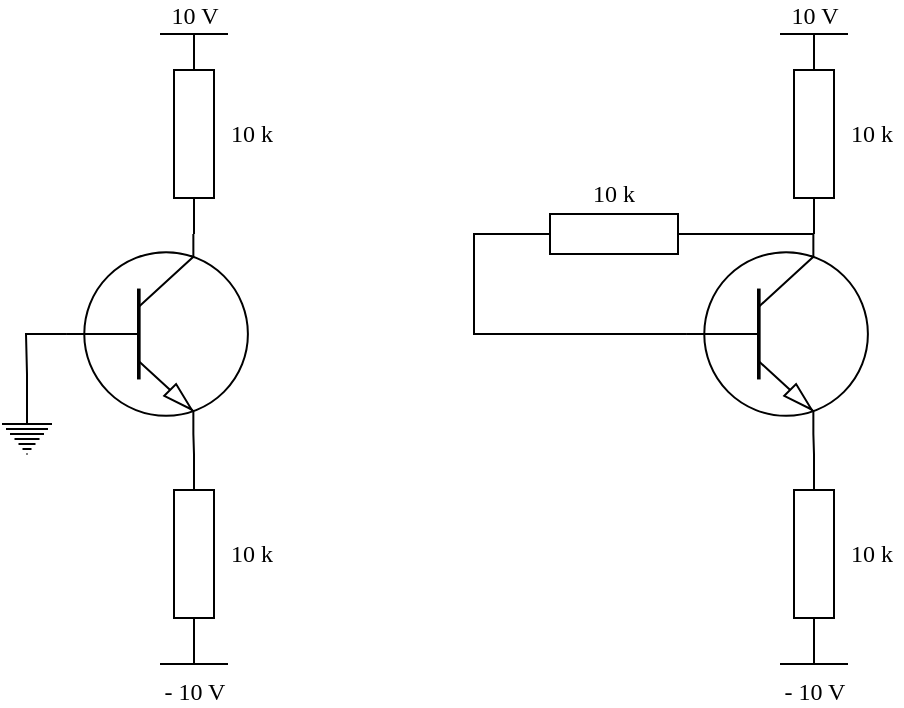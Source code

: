 <mxfile version="21.2.1" type="device">
  <diagram name="Page-1" id="k3AAxL-pJGwfL85Ems1u">
    <mxGraphModel dx="1434" dy="844" grid="1" gridSize="10" guides="1" tooltips="1" connect="1" arrows="1" fold="1" page="1" pageScale="1" pageWidth="827" pageHeight="1169" math="0" shadow="0">
      <root>
        <mxCell id="0" />
        <mxCell id="1" parent="0" />
        <mxCell id="7qwyxcEEqQUu9YqwD5qP-1" value="" style="verticalLabelPosition=bottom;shadow=0;dashed=0;align=center;html=1;verticalAlign=top;shape=mxgraph.electrical.transistors.npn_transistor_1;" parent="1" vertex="1">
          <mxGeometry x="300" y="370" width="95" height="100" as="geometry" />
        </mxCell>
        <mxCell id="7qwyxcEEqQUu9YqwD5qP-3" style="edgeStyle=orthogonalEdgeStyle;rounded=0;orthogonalLoop=1;jettySize=auto;html=1;exitX=1;exitY=0.5;exitDx=0;exitDy=0;exitPerimeter=0;entryX=0.7;entryY=0;entryDx=0;entryDy=0;entryPerimeter=0;endArrow=none;endFill=0;" parent="1" source="7qwyxcEEqQUu9YqwD5qP-2" target="7qwyxcEEqQUu9YqwD5qP-1" edge="1">
          <mxGeometry relative="1" as="geometry" />
        </mxCell>
        <mxCell id="7qwyxcEEqQUu9YqwD5qP-2" value="" style="pointerEvents=1;verticalLabelPosition=bottom;shadow=0;dashed=0;align=center;html=1;verticalAlign=top;shape=mxgraph.electrical.resistors.resistor_1;rotation=90;" parent="1" vertex="1">
          <mxGeometry x="316" y="310" width="100" height="20" as="geometry" />
        </mxCell>
        <mxCell id="7qwyxcEEqQUu9YqwD5qP-5" style="edgeStyle=orthogonalEdgeStyle;rounded=0;orthogonalLoop=1;jettySize=auto;html=1;exitX=0;exitY=0.5;exitDx=0;exitDy=0;exitPerimeter=0;entryX=0.7;entryY=1;entryDx=0;entryDy=0;entryPerimeter=0;endArrow=none;endFill=0;" parent="1" source="7qwyxcEEqQUu9YqwD5qP-4" target="7qwyxcEEqQUu9YqwD5qP-1" edge="1">
          <mxGeometry relative="1" as="geometry" />
        </mxCell>
        <mxCell id="7qwyxcEEqQUu9YqwD5qP-4" value="" style="pointerEvents=1;verticalLabelPosition=bottom;shadow=0;dashed=0;align=center;html=1;verticalAlign=top;shape=mxgraph.electrical.resistors.resistor_1;rotation=90;" parent="1" vertex="1">
          <mxGeometry x="316" y="520" width="100" height="20" as="geometry" />
        </mxCell>
        <mxCell id="7qwyxcEEqQUu9YqwD5qP-6" value="10 V" style="verticalLabelPosition=top;verticalAlign=bottom;shape=mxgraph.electrical.signal_sources.vdd;shadow=0;dashed=0;align=center;strokeWidth=1;fontSize=12;html=1;flipV=1;fontFamily=Charter;" parent="1" vertex="1">
          <mxGeometry x="349" y="270" width="34" height="10" as="geometry" />
        </mxCell>
        <mxCell id="7qwyxcEEqQUu9YqwD5qP-8" value="- 10 V" style="pointerEvents=1;verticalLabelPosition=bottom;shadow=0;dashed=0;align=center;html=1;verticalAlign=top;shape=mxgraph.electrical.signal_sources.vss2;fontSize=12;flipV=1;fontFamily=Charter;" parent="1" vertex="1">
          <mxGeometry x="349" y="575" width="34" height="10" as="geometry" />
        </mxCell>
        <mxCell id="7qwyxcEEqQUu9YqwD5qP-11" style="edgeStyle=orthogonalEdgeStyle;rounded=0;orthogonalLoop=1;jettySize=auto;html=1;exitX=0.5;exitY=0;exitDx=0;exitDy=0;exitPerimeter=0;entryX=0;entryY=0.5;entryDx=0;entryDy=0;entryPerimeter=0;fontFamily=Charter;endArrow=none;endFill=0;" parent="1" source="7qwyxcEEqQUu9YqwD5qP-10" target="7qwyxcEEqQUu9YqwD5qP-1" edge="1">
          <mxGeometry relative="1" as="geometry" />
        </mxCell>
        <mxCell id="7qwyxcEEqQUu9YqwD5qP-10" value="" style="pointerEvents=1;verticalLabelPosition=bottom;shadow=0;dashed=0;align=center;html=1;verticalAlign=top;shape=mxgraph.electrical.signal_sources.protective_earth;fontFamily=Charter;" parent="1" vertex="1">
          <mxGeometry x="270" y="460" width="25" height="20" as="geometry" />
        </mxCell>
        <mxCell id="7qwyxcEEqQUu9YqwD5qP-12" value="10 k" style="text;html=1;strokeColor=none;fillColor=none;align=center;verticalAlign=middle;whiteSpace=wrap;rounded=0;fontFamily=Charter;" parent="1" vertex="1">
          <mxGeometry x="380" y="310" width="30" height="20" as="geometry" />
        </mxCell>
        <mxCell id="7qwyxcEEqQUu9YqwD5qP-13" value="10 k" style="text;html=1;strokeColor=none;fillColor=none;align=center;verticalAlign=middle;whiteSpace=wrap;rounded=0;fontFamily=Charter;" parent="1" vertex="1">
          <mxGeometry x="380" y="520" width="30" height="20" as="geometry" />
        </mxCell>
        <mxCell id="7qwyxcEEqQUu9YqwD5qP-14" value="" style="verticalLabelPosition=bottom;shadow=0;dashed=0;align=center;html=1;verticalAlign=top;shape=mxgraph.electrical.transistors.npn_transistor_1;" parent="1" vertex="1">
          <mxGeometry x="610" y="370" width="95" height="100" as="geometry" />
        </mxCell>
        <mxCell id="7qwyxcEEqQUu9YqwD5qP-15" style="edgeStyle=orthogonalEdgeStyle;rounded=0;orthogonalLoop=1;jettySize=auto;html=1;exitX=1;exitY=0.5;exitDx=0;exitDy=0;exitPerimeter=0;entryX=0.7;entryY=0;entryDx=0;entryDy=0;entryPerimeter=0;endArrow=none;endFill=0;" parent="1" source="7qwyxcEEqQUu9YqwD5qP-16" target="7qwyxcEEqQUu9YqwD5qP-14" edge="1">
          <mxGeometry relative="1" as="geometry" />
        </mxCell>
        <mxCell id="7qwyxcEEqQUu9YqwD5qP-16" value="" style="pointerEvents=1;verticalLabelPosition=bottom;shadow=0;dashed=0;align=center;html=1;verticalAlign=top;shape=mxgraph.electrical.resistors.resistor_1;rotation=90;" parent="1" vertex="1">
          <mxGeometry x="626" y="310" width="100" height="20" as="geometry" />
        </mxCell>
        <mxCell id="7qwyxcEEqQUu9YqwD5qP-17" style="edgeStyle=orthogonalEdgeStyle;rounded=0;orthogonalLoop=1;jettySize=auto;html=1;exitX=0;exitY=0.5;exitDx=0;exitDy=0;exitPerimeter=0;entryX=0.7;entryY=1;entryDx=0;entryDy=0;entryPerimeter=0;endArrow=none;endFill=0;" parent="1" source="7qwyxcEEqQUu9YqwD5qP-18" target="7qwyxcEEqQUu9YqwD5qP-14" edge="1">
          <mxGeometry relative="1" as="geometry" />
        </mxCell>
        <mxCell id="7qwyxcEEqQUu9YqwD5qP-18" value="" style="pointerEvents=1;verticalLabelPosition=bottom;shadow=0;dashed=0;align=center;html=1;verticalAlign=top;shape=mxgraph.electrical.resistors.resistor_1;rotation=90;" parent="1" vertex="1">
          <mxGeometry x="626" y="520" width="100" height="20" as="geometry" />
        </mxCell>
        <mxCell id="7qwyxcEEqQUu9YqwD5qP-19" value="10 V" style="verticalLabelPosition=top;verticalAlign=bottom;shape=mxgraph.electrical.signal_sources.vdd;shadow=0;dashed=0;align=center;strokeWidth=1;fontSize=12;html=1;flipV=1;fontFamily=Charter;" parent="1" vertex="1">
          <mxGeometry x="659" y="270" width="34" height="10" as="geometry" />
        </mxCell>
        <mxCell id="7qwyxcEEqQUu9YqwD5qP-20" value="- 10 V" style="pointerEvents=1;verticalLabelPosition=bottom;shadow=0;dashed=0;align=center;html=1;verticalAlign=top;shape=mxgraph.electrical.signal_sources.vss2;fontSize=12;flipV=1;fontFamily=Charter;" parent="1" vertex="1">
          <mxGeometry x="659" y="575" width="34" height="10" as="geometry" />
        </mxCell>
        <mxCell id="7qwyxcEEqQUu9YqwD5qP-23" value="10 k" style="text;html=1;strokeColor=none;fillColor=none;align=center;verticalAlign=middle;whiteSpace=wrap;rounded=0;fontFamily=Charter;" parent="1" vertex="1">
          <mxGeometry x="690" y="310" width="30" height="20" as="geometry" />
        </mxCell>
        <mxCell id="7qwyxcEEqQUu9YqwD5qP-24" value="10 k" style="text;html=1;strokeColor=none;fillColor=none;align=center;verticalAlign=middle;whiteSpace=wrap;rounded=0;fontFamily=Charter;" parent="1" vertex="1">
          <mxGeometry x="690" y="520" width="30" height="20" as="geometry" />
        </mxCell>
        <mxCell id="7qwyxcEEqQUu9YqwD5qP-26" style="edgeStyle=orthogonalEdgeStyle;rounded=0;orthogonalLoop=1;jettySize=auto;html=1;exitX=0;exitY=0.5;exitDx=0;exitDy=0;exitPerimeter=0;entryX=1;entryY=0.5;entryDx=0;entryDy=0;entryPerimeter=0;fontFamily=Charter;fontSize=12;endArrow=none;endFill=0;" parent="1" source="7qwyxcEEqQUu9YqwD5qP-25" target="7qwyxcEEqQUu9YqwD5qP-16" edge="1">
          <mxGeometry relative="1" as="geometry">
            <Array as="points">
              <mxPoint x="640" y="370" />
              <mxPoint x="640" y="370" />
            </Array>
          </mxGeometry>
        </mxCell>
        <mxCell id="7qwyxcEEqQUu9YqwD5qP-27" style="edgeStyle=orthogonalEdgeStyle;rounded=0;orthogonalLoop=1;jettySize=auto;html=1;exitX=1;exitY=0.5;exitDx=0;exitDy=0;exitPerimeter=0;entryX=0;entryY=0.5;entryDx=0;entryDy=0;entryPerimeter=0;fontFamily=Charter;fontSize=12;endArrow=none;endFill=0;" parent="1" source="7qwyxcEEqQUu9YqwD5qP-25" target="7qwyxcEEqQUu9YqwD5qP-14" edge="1">
          <mxGeometry relative="1" as="geometry" />
        </mxCell>
        <mxCell id="7qwyxcEEqQUu9YqwD5qP-25" value="" style="pointerEvents=1;verticalLabelPosition=bottom;shadow=0;dashed=0;align=center;html=1;verticalAlign=top;shape=mxgraph.electrical.resistors.resistor_1;rotation=-180;" parent="1" vertex="1">
          <mxGeometry x="526" y="360" width="100" height="20" as="geometry" />
        </mxCell>
        <mxCell id="7qwyxcEEqQUu9YqwD5qP-28" value="10 k" style="text;html=1;strokeColor=none;fillColor=none;align=center;verticalAlign=middle;whiteSpace=wrap;rounded=0;fontFamily=Charter;" parent="1" vertex="1">
          <mxGeometry x="561" y="340" width="30" height="20" as="geometry" />
        </mxCell>
      </root>
    </mxGraphModel>
  </diagram>
</mxfile>
